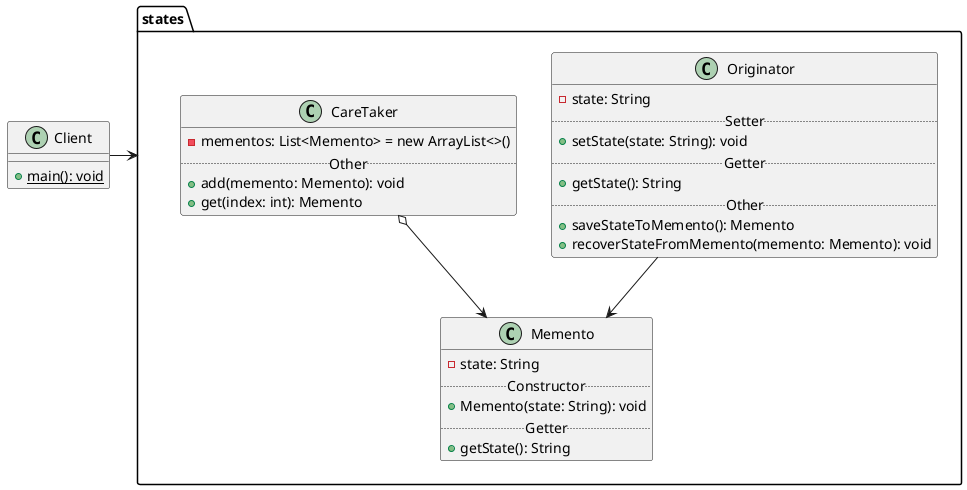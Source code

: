 @startuml

package states {
    class Memento {
        - state: String
        .. Constructor ..
        + Memento(state: String): void
        .. Getter ..
        + getState(): String
    }

    class Originator {
        - state: String
        .. Setter ..
        + setState(state: String): void
        .. Getter ..
        + getState(): String
        .. Other ..
        + saveStateToMemento(): Memento
        + recoverStateFromMemento(memento: Memento): void
    }

    class CareTaker {
        - mementos: List<Memento> = new ArrayList<>()
        .. Other ..
        + add(memento: Memento): void
        + get(index: int): Memento
    }
}

class Client {
    + {static} main(): void
}

Originator --> Memento
CareTaker o--> Memento

Client -> states

@enduml
















